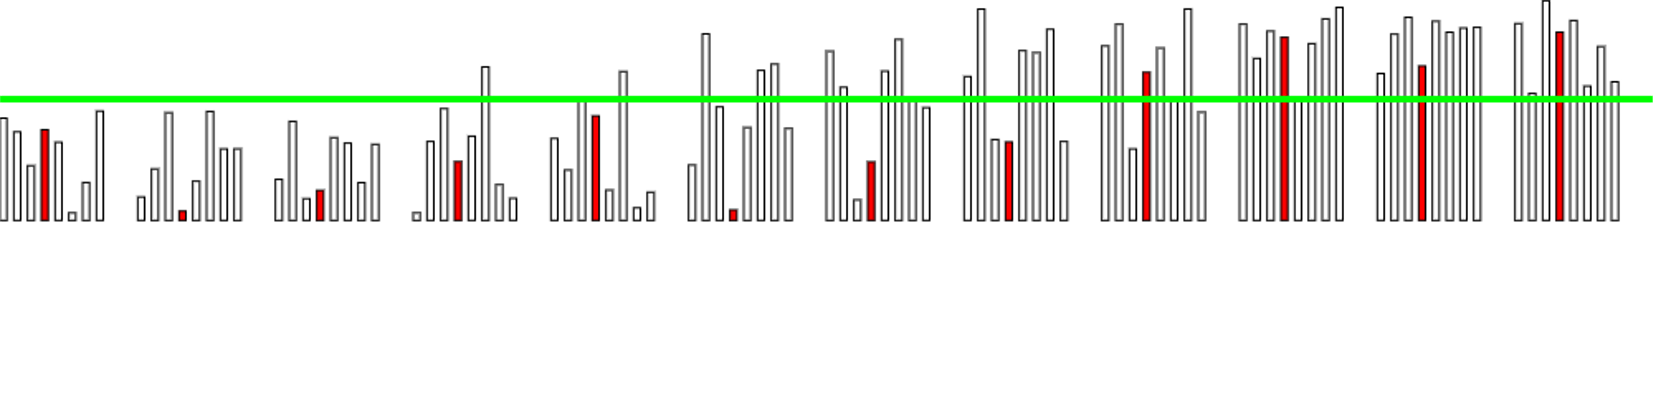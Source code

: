 <?xml version="1.0"?>
<!DOCTYPE ipe SYSTEM "ipe.dtd">
<ipe version="70212" creator="Ipe 7.2.12">
<info created="D:20191018210953" modified="D:20191018210953"/>
<bitmap id="1" width="1000" height="250" BitsPerComponent="8" ColorSpace="DeviceRGB" Filter="FlateDecode" length="4091" encoding="base64">
eNrt3U+IZEcdwPF2zaohZBY8iGgWRD05Iooa4sGNFwfZoIaEgSCiBgMKMSCLKCyBDARBkSDE
g0IkKiKBISEqEVkvRg+Cf1DE8aTiIYrkEFCQ+Ad1U3RTbdW8mdnu6X6vq159PtQhG3Zfv/f6
19Xf/Omeq1cBAGCcDg4OzuTcEwAAKLDbt7e3/xtNJhP3BAAAyuz2+S91OwAA6HYAgOr8rUNA
viRnSHQ7AJAK79ovS+zv77snw9z2rYTbPgvIf0UCUrcDAN2ADO/d/5ja3d0VkEPe9tlfu+0C
0m0HAASk2y4gcdsBQEDitgtItx0AEJBuu4AcwN873HYAQEDS8m1/pqOEgNzb27shEZ4R3Q4A
CEhavu2hkG9KzAt5490ezP46PBe6/QR/6vByBgAB6baPstuPLOTquv2juUqfwVPc9nCjXp1o
559xAEBAuu26vcZuD2f71aicZ/Dpjj66vc3/NgEAAnKDAXkhMXB+DHDbwwW+JVFIX42p2wt8
4YSzujVxzbPS7QCg26vo9uBHU8PnxzDdHvxyqpy+0u1FzZVuBwDdXku3byo/Buv20vqq2W4P
v3kvlx7qVYlVhkG3A4Bu70N43HfldLtuH3G3hz8yj/b0AmeH+vPUisOg2wFAt/fU7eHRfxg1
9dV/ZXb73bkhz6qRbj/yAtc4DGs8q+N+FpVuB4Bmu72iVBt9t4ezejQa+KxG0+3hOGcTi1xg
md2+ff78DWfPzld6gbodoATHveOg23V7I92+qbMaZhjekVulRU/o9uDfUwteYLHdfhB+OV27
W1u6HaDAbj/yHQfdrtt1+wi6PTzET6JubK+x25e6QN0OQHUlg27X7WV2ezhOqLj52t3Zqbfb
l4pt3a7bAXR7mz6cq/QLn3V7m92+N5kcTNd+qDjdrtu9TQDo9lEL749fj+r9QS26vdlunyWc
btft3iYAdHsL3T6CH7Co23X7It3+xw7drtsB0O26Xbfr9tK6PRzqNYlVsla363YAdLtub6Hb
d3OF5EcL3b6urNXttXf7Y7lCtj4A3Y5uL63bw0PsRz11+xc7dLtu1+3pWd0VlbP1Aeh2dHuB
3b6uVDvhhfPJROHflK7bdfvw3V7g1geg2wv3+Q7dvsazujm3SjNU1+0V/YQj3a7bdTuAbq/i
Aj+dGN//0rzZswqH+ml0qGQ+ntPtul2363YAdHuxF9hCt59QMl+O6k013a7bdbtuB5C1un30
3T6CVNPtul2363YAWavbdbtuH2baf9uh23W7bgeQtS5Qt+v20ro9PO4bEosEpG7X7bodQNbq
dt2u24fv9mUDUrfrdt0OIGt1u27X7bpdt+t2AOrK2jtzhXxST7frdt2u23W7bgfQ7Yf29sej
cr5hQ7frdt3ebLeH3/yZS5fSpdt1O7QsvJyvT3g5N97tBX4znm7X7bq95W7f3tr63GQyW4ve
K92u22G83R5ezs9PeTnrdt2u23W7bi+t26/Ga9ftuh10e5sv5x93NNLt4el+bW5k3R4u4aGc
btftul2363bdDrq9XmHfe2eikG9uGSZrw5P+h6inN6+NX+ClaOAL1O29dvv7LlxIV+El02y3
/6dDt+t2QLcXHpAlZ23fb17NXqBu77XbQ8l8ZzKZrfJLptluD4d6cWLV2Nbtuh3Q7bpdtw84
7eFxf5bT7afr9opKpuVuP80F6nbdDng563bdXka3h0d/ezRwM+h23a7bdbtuB92u22WtCyzn
rHS7btftut0bPeh23a7bXaBu1+26XbfrdkC363bdrtt1u27X7bp9yGmfjtX/FfI+COh23a7b
dbtu1+26Xbf39DMUAN2u23W7btftul236/ZFpj0c6pGcbgfdrtt1e08lc3tOt+t23a7bdftS
3R4OdU+0yr0CdLtu1+3XfMd5Mhq4GXS7btftun0c3b6W2w7odt2u24ttBt2u23W7btftuh10
u27X7bpdt+t23a7bdTug23W7btftul236/bCuz2c0ssTC52Vbgd0u27X7bpdt+t23b6J1+Bz
U4ueVW3dPpk/T5ZlWZZlWZZlWZZlWZZlWZZlWZZlWZZlWZZlWZZlWZZlWZa1ueUDg+Bzqf19
bNPnUn0udcgvVfC51I18LrW6aV/2c6lr/gSoz6WW9Br0fTKAbtftul2363bdrtt1u24H3a7b
+3ujf1tOtw/TDN/I6Xbdrtt1u24HlrKTG/KHu+n2TXV7eKZ+HtX79eb1NcP29oei8m+7btft
ul236/ZFRvQHuUov5LkOhVym8Bq8Eg38Q5l1+wa7fVNvqY13e0W3Xbfrdt2u23X7giP67qin
re84T3Sssskc+XN4KbDb+95kdLtu1+26vcFuD8e5L6fbdbtuH2W39731nbAz3JEYX8mg23W7
btftun3Iknk46mOT0e26Xbc33u3jLhl0+yLvg9/K6Xbdrtt1+2ZLRrfrdt2u23U7uv24vf0D
N944W4u8BnW7btftul2363bdvq73wRclCg9I3Y5uL6Hbj9zbdbtu1+26Xbfrdt3ed7eHQ/1v
qvyA1O298i03ul2363bdrtt1u27X7YV3ey3/4le3932BvuVGt+t23a7bdbtu1+26Xbfr9kpL
Rrfrdt2u23W7btftul2363bdrtt1u27X7bpdt+t23a7bdbtu1+26Xbfr9l6z9psdul2363bd
rtt1u27X7bpdt+v20rI2HOeDiRX39tsSA5eMbtftul236/Z2uj0c56XXXTdf82nX7bpdt+v2
cXf7evf2p6aGLxndrtt1u27X7ZV2e3jc9+cWeuFMJv+crnTadbtu1+26XbeXXzK6Xbfrdt2u
2+vt9vDo344WffM6atp1u27X7bpdt+t23a7bdbtu1+29dvvSb166Xbe33e3PdOh23a7bdbtu
1+26Xbfrdt1e7AU+3dFIt4fffFNi4K8Q0e26Xbfrdt2u23W7btftun3ZQ92aqPdf3Z+i2zf4
1X8nnNV7c7pdt+v2+Vn9pUO363bdrtt1u25vqtvH8b/cjKbbw6N/N1q1RXW7bh9dybwysVDW
6nbdrtt1+0i7PRzqSzndrtuLEubq9blRdvvaWlS36/ZmSubSvfemq48LfGNuyJLR7bpdt+v2
46b9E1FPIyprq7jA8Ay+LnfNQ/2qo6es/V20yiaj23W7bh9ZyTw0mcxWfyXzm2jgktHtul23
6/alpl23N9jt4Rn8fbTgXL050ce9WuMmo9t1u25XMrWUjG7X7bpdt+t23T5MFOl23a7bdbuS
0e263bTrdt2+wax9JDf/Iw/n+qg+3a7bdbtu1+1NlcyjOd2u23W7btfty24y90SHhuG+qKfq
0+26Xbfrdt3eWsncHdVbMrrdtOt23V5a1g5Qfbpdt+t23a7blYxu1+2mXbfrdt2u23W7btft
SkbJ6HbTbtp1u27X7bpdt+t23a5kdLtuN+26Xbfrdt2u23W7btftSka3m3bTrtt1u27X7bpd
t+t2JaNkdLtpN+26Xbfrdt2u23W7blcyul23m3bdrtt1e2vdHk7prosX06XbdftYuz0c5/7L
l9OlZJSMbjftpl2363bdXlG3h2l/LK5V9nbdrtvL7/Yw7Q/GpWSUjG437aa9om6/0qHbdXub
3b6WvV239+ojuT7eUhvpdiWjZHS7aTftNXZ7+Ps7iVWmXbfrdt2u23sVLvxrUU9vqbpdySgZ
3W7aTXvJ3b6uaS+z27/Xodt1u26vt9v7fkvV7UpGyeh2027adfumuj08xMVE4ZuMbtftq1zg
x3Kr7O26XbcrGSWj2027adftw3d7RZuMbtftK17gV6IV93bdrtuVjJLR7abdtOt23a7bdfsG
LlC363Ylo2R0u2k37bpdt+t23a7bdbtuVzJKRrebdtOu23W7btftul2363Ylo9t1u2nX7bpd
t+t23a7bdbuSUTK63bSbdt2u2/uf9nOJCppBt+t23a7blYyS0e2mXbcX2e3PdlTa7W/KFTXt
f52qoxl0u27X7bpdySgZ3W7adXuR3R6O9IpEH9M+TLeHQ/06qnfaB9tFr0/0NO26Xbfrdt2u
ZHS7bjftun293d73tA/W7SOY9iF30een+pv2Ars9HGknUdAF6nbdrmSUjG437aZdt+t23b6h
aS+z24MrU2VdoG7X7UpGyeh2027adbtu1+26vfwL1O26XckoGd1u2k27btftY+n2xzt0e7Pd
/tnckBeo23W7ktHtut2063bdrtuvcajz5+88d26+yp923d7r3n45WvECf9Gh23W7klEyut20
m3bdrttX7Pa6pl23l7O3nzyib00UsrfrdiWjZHS7aTftul2363bdrtsXGVHdrtuVjJLR7aZd
tzfY7eFQT+Z0u27X7bpdt+t2JaPbTbtp1+0Fdns41O3RwPlR3bQ/ldPtw+ztD+R0u27X7UpG
yeh2067bm+32vm/7mKb9tqjqaa+r28Mf2YvGt7fr9tJK5lM5JaNkdLtpN+26Xbebdt1ub9ft
ZZbMFyLTrmR0u2k37bpdt5t23W5v1+1KRsnY2027aTftul23m3bdrtt1u5JRMrrdtJt23a7b
dbtut7frdt1u2u3tpt20m3bdrttNu25vam/fyel2JaNk7O2m3bSbdt2u2027bi9zb78SlT/t
D+aUjGm3t5t2027adXuN0/6eW25Jl2nX7fb2UU77/WfOzJaSMe32dtNu2k17a91+R67qaf/+
ZDJbpr3kvX03Z2+3tysZ027aTbtpN+26fcFpfyIy7aZ9mL19P7K3m3YlY9pNu2k37aZdt5t2
025vN+2m3bSbdtNu2k27adftpt2029tNu2k37abdtJt2095gtx9Mdc/qIOqe1Ux32g+mqzvt
Sx9qybM63bSv7ay2tg7itfd0gccd6tTTvp6zmk77bHWnfW1zddShTr23m3bTbtpNu2k37abd
tNc47bNHmTt0Vqkjf3+QnlW49vk6NO1LH2rJszrdtK/trJILD6uPCzzuUCs+46ueVX7hfVzg
cYc63d5u2k27aTftpt20m3bTXum0AwAAAAAAAAAAAAAAAAAAAAAAAAAAAAAAAAAAAAAAAAAA
AAAAAAAAAAAAAAAAAAAAAAAAAAAAAAAAAAAAAAAAAAAAAAAAAAAAAAAAAAAAAAAAAAAAAAAA
AAAAAAAAAAAAAAAAAAAAAAAAAAAAAAAAAAAAAAAAAAAAAAAAAAAAAAAAAAAAAAAAAAAAAAAA
AAAAAAAAAAAAAAAAAAAAAAAAAAAAAAAAAAAAAAAAAAAAAAAAAAAAAAAAAAAAAAAAAAAAAAAA
AAAAAAAAAAAAAAAAAAAAAAAAAAAAAAAAAAAAAAAAAAAAAAAAAAAAAAAAAAAAAAAAAAAAAAAA
AAAAAAAAAAAAAAAAAAAAAAAAAAAAAAAAAAAAAAAAAAAAAAAAAAAAAAAAAAAAAAAAAAAAAAAA
AAAAAAAAAAAAAAAAAAAAAAAAAAAAAAAAAAAAAAAAAAAAAIzYCwKCB2I=
</bitmap>
<ipestyle name="basic">
<symbol name="arrow/arc(spx)">
<path stroke="sym-stroke" fill="sym-stroke" pen="sym-pen">
0 0 m
-1 0.333 l
-1 -0.333 l
h
</path>
</symbol>
<symbol name="arrow/farc(spx)">
<path stroke="sym-stroke" fill="white" pen="sym-pen">
0 0 m
-1 0.333 l
-1 -0.333 l
h
</path>
</symbol>
<symbol name="arrow/ptarc(spx)">
<path stroke="sym-stroke" fill="sym-stroke" pen="sym-pen">
0 0 m
-1 0.333 l
-0.8 0 l
-1 -0.333 l
h
</path>
</symbol>
<symbol name="arrow/fptarc(spx)">
<path stroke="sym-stroke" fill="white" pen="sym-pen">
0 0 m
-1 0.333 l
-0.8 0 l
-1 -0.333 l
h
</path>
</symbol>
<symbol name="mark/circle(sx)" transformations="translations">
<path fill="sym-stroke">
0.6 0 0 0.6 0 0 e
0.4 0 0 0.4 0 0 e
</path>
</symbol>
<symbol name="mark/disk(sx)" transformations="translations">
<path fill="sym-stroke">
0.6 0 0 0.6 0 0 e
</path>
</symbol>
<symbol name="mark/fdisk(sfx)" transformations="translations">
<group>
<path fill="sym-fill">
0.5 0 0 0.5 0 0 e
</path>
<path fill="sym-stroke" fillrule="eofill">
0.6 0 0 0.6 0 0 e
0.4 0 0 0.4 0 0 e
</path>
</group>
</symbol>
<symbol name="mark/box(sx)" transformations="translations">
<path fill="sym-stroke" fillrule="eofill">
-0.6 -0.6 m
0.6 -0.6 l
0.6 0.6 l
-0.6 0.6 l
h
-0.4 -0.4 m
0.4 -0.4 l
0.4 0.4 l
-0.4 0.4 l
h
</path>
</symbol>
<symbol name="mark/square(sx)" transformations="translations">
<path fill="sym-stroke">
-0.6 -0.6 m
0.6 -0.6 l
0.6 0.6 l
-0.6 0.6 l
h
</path>
</symbol>
<symbol name="mark/fsquare(sfx)" transformations="translations">
<group>
<path fill="sym-fill">
-0.5 -0.5 m
0.5 -0.5 l
0.5 0.5 l
-0.5 0.5 l
h
</path>
<path fill="sym-stroke" fillrule="eofill">
-0.6 -0.6 m
0.6 -0.6 l
0.6 0.6 l
-0.6 0.6 l
h
-0.4 -0.4 m
0.4 -0.4 l
0.4 0.4 l
-0.4 0.4 l
h
</path>
</group>
</symbol>
<symbol name="mark/cross(sx)" transformations="translations">
<group>
<path fill="sym-stroke">
-0.43 -0.57 m
0.57 0.43 l
0.43 0.57 l
-0.57 -0.43 l
h
</path>
<path fill="sym-stroke">
-0.43 0.57 m
0.57 -0.43 l
0.43 -0.57 l
-0.57 0.43 l
h
</path>
</group>
</symbol>
<symbol name="arrow/fnormal(spx)">
<path stroke="sym-stroke" fill="white" pen="sym-pen">
0 0 m
-1 0.333 l
-1 -0.333 l
h
</path>
</symbol>
<symbol name="arrow/pointed(spx)">
<path stroke="sym-stroke" fill="sym-stroke" pen="sym-pen">
0 0 m
-1 0.333 l
-0.8 0 l
-1 -0.333 l
h
</path>
</symbol>
<symbol name="arrow/fpointed(spx)">
<path stroke="sym-stroke" fill="white" pen="sym-pen">
0 0 m
-1 0.333 l
-0.8 0 l
-1 -0.333 l
h
</path>
</symbol>
<symbol name="arrow/linear(spx)">
<path stroke="sym-stroke" pen="sym-pen">
-1 0.333 m
0 0 l
-1 -0.333 l
</path>
</symbol>
<symbol name="arrow/fdouble(spx)">
<path stroke="sym-stroke" fill="white" pen="sym-pen">
0 0 m
-1 0.333 l
-1 -0.333 l
h
-1 0 m
-2 0.333 l
-2 -0.333 l
h
</path>
</symbol>
<symbol name="arrow/double(spx)">
<path stroke="sym-stroke" fill="sym-stroke" pen="sym-pen">
0 0 m
-1 0.333 l
-1 -0.333 l
h
-1 0 m
-2 0.333 l
-2 -0.333 l
h
</path>
</symbol>
<pen name="heavier" value="0.8"/>
<pen name="fat" value="1.2"/>
<pen name="ultrafat" value="2"/>
<symbolsize name="large" value="5"/>
<symbolsize name="small" value="2"/>
<symbolsize name="tiny" value="1.1"/>
<arrowsize name="large" value="10"/>
<arrowsize name="small" value="5"/>
<arrowsize name="tiny" value="3"/>
<color name="red" value="1 0 0"/>
<color name="green" value="0 1 0"/>
<color name="blue" value="0 0 1"/>
<color name="yellow" value="1 1 0"/>
<color name="orange" value="1 0.647 0"/>
<color name="gold" value="1 0.843 0"/>
<color name="purple" value="0.627 0.125 0.941"/>
<color name="gray" value="0.745"/>
<color name="brown" value="0.647 0.165 0.165"/>
<color name="navy" value="0 0 0.502"/>
<color name="pink" value="1 0.753 0.796"/>
<color name="seagreen" value="0.18 0.545 0.341"/>
<color name="turquoise" value="0.251 0.878 0.816"/>
<color name="violet" value="0.933 0.51 0.933"/>
<color name="darkblue" value="0 0 0.545"/>
<color name="darkcyan" value="0 0.545 0.545"/>
<color name="darkgray" value="0.663"/>
<color name="darkgreen" value="0 0.392 0"/>
<color name="darkmagenta" value="0.545 0 0.545"/>
<color name="darkorange" value="1 0.549 0"/>
<color name="darkred" value="0.545 0 0"/>
<color name="lightblue" value="0.678 0.847 0.902"/>
<color name="lightcyan" value="0.878 1 1"/>
<color name="lightgray" value="0.827"/>
<color name="lightgreen" value="0.565 0.933 0.565"/>
<color name="lightyellow" value="1 1 0.878"/>
<dashstyle name="dashed" value="[4] 0"/>
<dashstyle name="dotted" value="[1 3] 0"/>
<dashstyle name="dash dotted" value="[4 2 1 2] 0"/>
<dashstyle name="dash dot dotted" value="[4 2 1 2 1 2] 0"/>
<textsize name="large" value="\large"/>
<textsize name="Large" value="\Large"/>
<textsize name="LARGE" value="\LARGE"/>
<textsize name="huge" value="\huge"/>
<textsize name="Huge" value="\Huge"/>
<textsize name="small" value="\small"/>
<textsize name="footnote" value="\footnotesize"/>
<textsize name="tiny" value="\tiny"/>
<textstyle name="center" begin="\begin{center}" end="\end{center}"/>
<textstyle name="itemize" begin="\begin{itemize}" end="\end{itemize}"/>
<textstyle name="item" begin="\begin{itemize}\item{}" end="\end{itemize}"/>
<gridsize name="4 pts" value="4"/>
<gridsize name="8 pts (~3 mm)" value="8"/>
<gridsize name="16 pts (~6 mm)" value="16"/>
<gridsize name="32 pts (~12 mm)" value="32"/>
<gridsize name="10 pts (~3.5 mm)" value="10"/>
<gridsize name="20 pts (~7 mm)" value="20"/>
<gridsize name="14 pts (~5 mm)" value="14"/>
<gridsize name="28 pts (~10 mm)" value="28"/>
<gridsize name="56 pts (~20 mm)" value="56"/>
<anglesize name="90 deg" value="90"/>
<anglesize name="60 deg" value="60"/>
<anglesize name="45 deg" value="45"/>
<anglesize name="30 deg" value="30"/>
<anglesize name="22.5 deg" value="22.5"/>
<opacity name="10%" value="0.1"/>
<opacity name="30%" value="0.3"/>
<opacity name="50%" value="0.5"/>
<opacity name="75%" value="0.75"/>
<tiling name="falling" angle="-60" step="4" width="1"/>
<tiling name="rising" angle="30" step="4" width="1"/>
</ipestyle>
<page>
<layer name="alpha"/>
<view layers="alpha" active="alpha"/>
<image layer="alpha" rect="0 346.625 595 495.375" bitmap="1"/>
</page>
</ipe>
